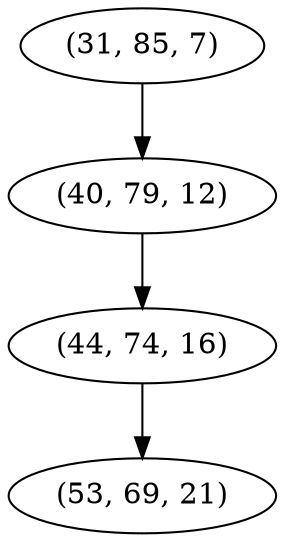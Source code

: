 digraph tree {
    "(31, 85, 7)";
    "(40, 79, 12)";
    "(44, 74, 16)";
    "(53, 69, 21)";
    "(31, 85, 7)" -> "(40, 79, 12)";
    "(40, 79, 12)" -> "(44, 74, 16)";
    "(44, 74, 16)" -> "(53, 69, 21)";
}
